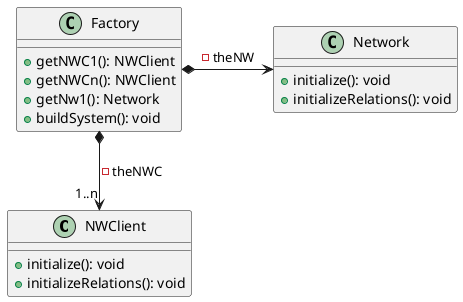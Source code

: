 @startuml factoryAppNw

class NWClient {
    + initialize(): void
    + initializeRelations(): void
}

class Network {
    + initialize(): void
    + initializeRelations(): void
}

class Factory {
    + getNWC1(): NWClient
    + getNWCn(): NWClient
    + getNw1(): Network
    + buildSystem(): void
}

Factory *-> Network: -theNW
Factory *--> "1..n" NWClient: -theNWC

@enduml